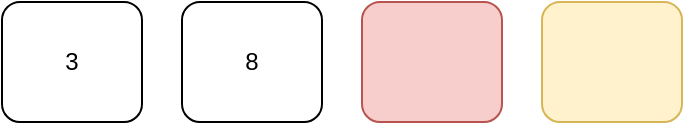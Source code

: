 <mxfile>
    <diagram id="nvU6SBz62aMPwC_ZoGWl" name="Page-1">
        <mxGraphModel dx="406" dy="485" grid="1" gridSize="10" guides="1" tooltips="1" connect="1" arrows="1" fold="1" page="1" pageScale="1" pageWidth="1169" pageHeight="827" math="0" shadow="0">
            <root>
                <mxCell id="0"/>
                <mxCell id="1" parent="0"/>
                <mxCell id="2" value="" style="rounded=1;whiteSpace=wrap;html=1;fillColor=#f8cecc;strokeColor=#b85450;" parent="1" vertex="1">
                    <mxGeometry x="230" y="190" width="70" height="60" as="geometry"/>
                </mxCell>
                <mxCell id="3" value="" style="rounded=1;whiteSpace=wrap;html=1;fillColor=#fff2cc;strokeColor=#d6b656;" parent="1" vertex="1">
                    <mxGeometry x="320" y="190" width="70" height="60" as="geometry"/>
                </mxCell>
                <mxCell id="4" value="3" style="rounded=1;whiteSpace=wrap;html=1;" parent="1" vertex="1">
                    <mxGeometry x="50" y="190" width="70" height="60" as="geometry"/>
                </mxCell>
                <mxCell id="5" value="8" style="rounded=1;whiteSpace=wrap;html=1;" parent="1" vertex="1">
                    <mxGeometry x="140" y="190" width="70" height="60" as="geometry"/>
                </mxCell>
            </root>
        </mxGraphModel>
    </diagram>
</mxfile>